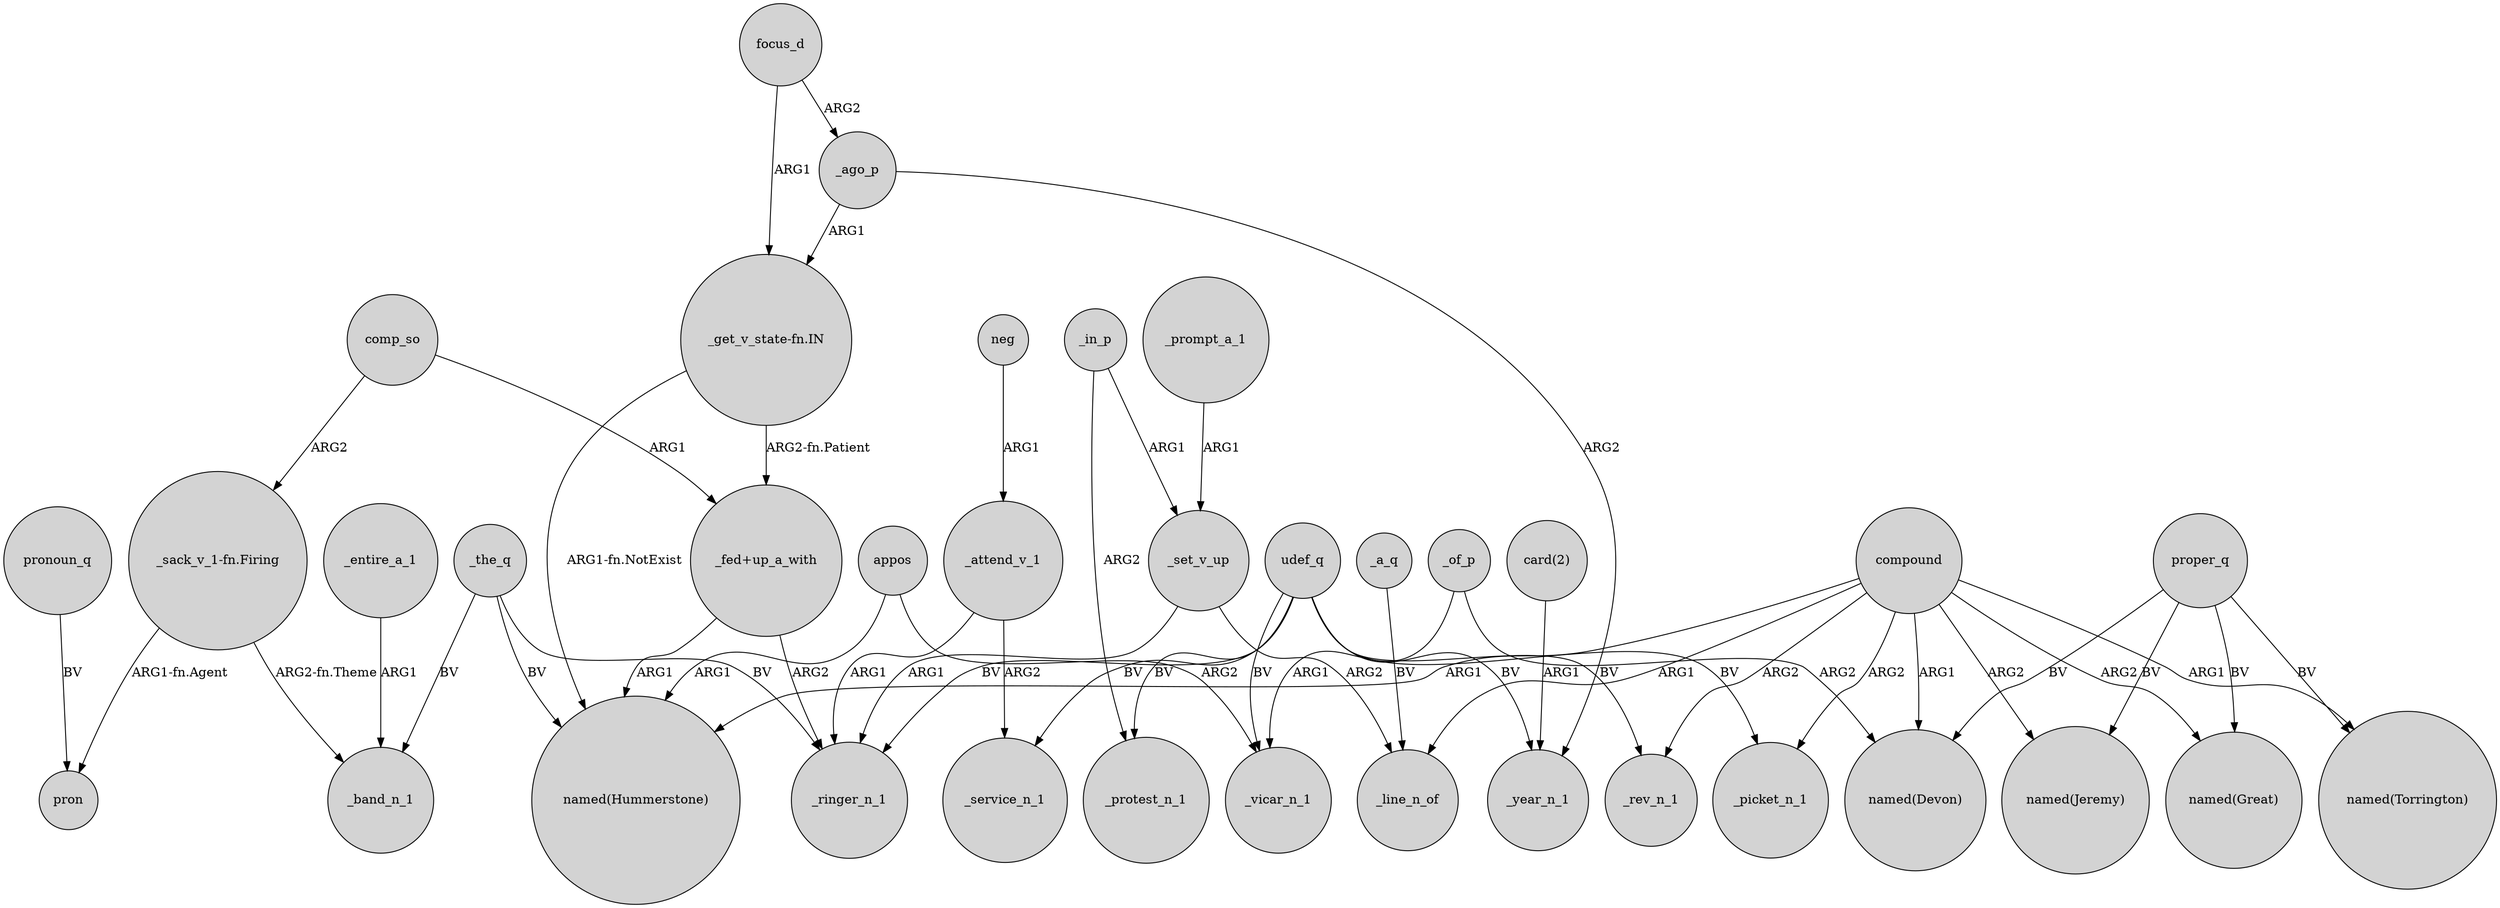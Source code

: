 digraph {
	node [shape=circle style=filled]
	compound -> "named(Hummerstone)" [label=ARG1]
	_set_v_up -> _line_n_of [label=ARG2]
	compound -> "named(Torrington)" [label=ARG1]
	appos -> _vicar_n_1 [label=ARG2]
	udef_q -> _vicar_n_1 [label=BV]
	_the_q -> "named(Hummerstone)" [label=BV]
	_of_p -> "named(Devon)" [label=ARG2]
	proper_q -> "named(Jeremy)" [label=BV]
	focus_d -> "_get_v_state-fn.IN" [label=ARG1]
	compound -> _picket_n_1 [label=ARG2]
	"_get_v_state-fn.IN" -> "named(Hummerstone)" [label="ARG1-fn.NotExist"]
	udef_q -> _picket_n_1 [label=BV]
	"_sack_v_1-fn.Firing" -> pron [label="ARG1-fn.Agent"]
	comp_so -> "_fed+up_a_with" [label=ARG1]
	"_sack_v_1-fn.Firing" -> _band_n_1 [label="ARG2-fn.Theme"]
	_entire_a_1 -> _band_n_1 [label=ARG1]
	_prompt_a_1 -> _set_v_up [label=ARG1]
	_set_v_up -> _ringer_n_1 [label=ARG1]
	udef_q -> _rev_n_1 [label=BV]
	proper_q -> "named(Devon)" [label=BV]
	comp_so -> "_sack_v_1-fn.Firing" [label=ARG2]
	compound -> _rev_n_1 [label=ARG2]
	compound -> "named(Great)" [label=ARG2]
	"_get_v_state-fn.IN" -> "_fed+up_a_with" [label="ARG2-fn.Patient"]
	neg -> _attend_v_1 [label=ARG1]
	_a_q -> _line_n_of [label=BV]
	_of_p -> _vicar_n_1 [label=ARG1]
	compound -> "named(Devon)" [label=ARG1]
	_attend_v_1 -> _ringer_n_1 [label=ARG1]
	_attend_v_1 -> _service_n_1 [label=ARG2]
	_ago_p -> _year_n_1 [label=ARG2]
	pronoun_q -> pron [label=BV]
	_in_p -> _protest_n_1 [label=ARG2]
	compound -> _line_n_of [label=ARG1]
	udef_q -> _protest_n_1 [label=BV]
	"_fed+up_a_with" -> _ringer_n_1 [label=ARG2]
	udef_q -> _service_n_1 [label=BV]
	"card(2)" -> _year_n_1 [label=ARG1]
	proper_q -> "named(Great)" [label=BV]
	_the_q -> _band_n_1 [label=BV]
	"_fed+up_a_with" -> "named(Hummerstone)" [label=ARG1]
	compound -> "named(Jeremy)" [label=ARG2]
	appos -> "named(Hummerstone)" [label=ARG1]
	_the_q -> _ringer_n_1 [label=BV]
	udef_q -> _year_n_1 [label=BV]
	focus_d -> _ago_p [label=ARG2]
	proper_q -> "named(Torrington)" [label=BV]
	_ago_p -> "_get_v_state-fn.IN" [label=ARG1]
	_in_p -> _set_v_up [label=ARG1]
	udef_q -> _ringer_n_1 [label=BV]
}
